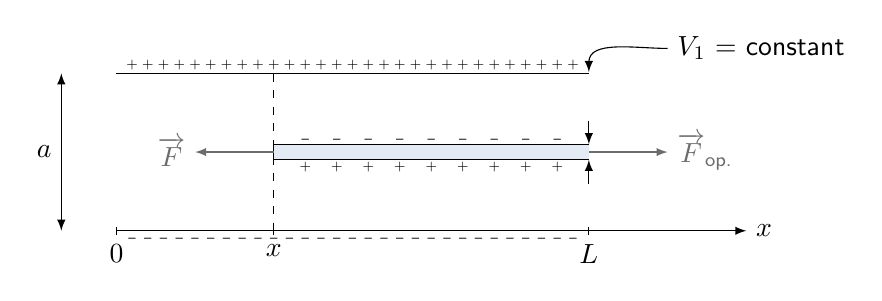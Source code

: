 \begin{tikzpicture}[>=latex, % option for nice arrows
  mark coordinate/.style={inner sep=0pt,outer sep=0pt,minimum size=3pt,
    fill=black,circle}]
  \sf
  \definecolor{red}{RGB}{221,42,43}
  \definecolor{green}{RGB}{105,182,40}
  \definecolor{blue}{RGB}{0,51,153}
  \definecolor{orange}{RGB}{192,128,64}
  \definecolor{gray}{RGB}{107,108,110}


  \fill[blue!10] (2,-0.1) rectangle (6,0.1);
  \draw[->] (0,-1) -- (8,-1) node[right] {$x$};
  \draw[] (0,1) -- (6,1);
  \draw[] (6,-0.95) -- (6,-1.05) node [below] {$L$};
  \draw[] (0,-0.95) -- (0,-1.05) node [below] {$0$};
  \draw[dashed] (2,1) -- (2,-1);
  \draw[] (2,-0.95) -- (2,-1.05) node [below] {$x$};

  \draw[<->] (-0.7,-1) -- (-0.7,1) node[left, midway] {$a$};
  \draw[] (2,-0.1) -- (2,0.1) -- (6,0.1);
  \draw[] (2,-0.1) -- (6,-0.1);
  \draw[->] (6,0.4) -- (6,0.1);
  \draw[->] (6,-0.4) -- (6,-0.1);

  \draw[->,yshift=-28pt](7,2.3)node[right]{$V_1$ = constant} to[out=180,in=90] (6,2.0);

  \draw[gray,->] (6,0) -- (7,0) node[right] {$\overrightarrow{F}_\text{op.}$};
  \draw[gray,->] (2,0) -- (1,0) node[left] {$\overrightarrow{F}$};
  \def \n {29}
  \foreach \s in {1,...,\n} {
    \draw (0.2*\s,1) node[yshift=3pt] {\tiny +};
    \draw (0.2*\s,-1) node[yshift=-3pt] {\tiny --};
  }
  \def \m {9}
  \foreach \s in {1,...,\m} {
    \draw (2.0+0.4*\s,-0.1) node[yshift=-2.5pt] {\tiny +};
    \draw (2.0+0.4*\s,+0.1) node[yshift=1.5pt] {\tiny --};
  }

\end{tikzpicture}

